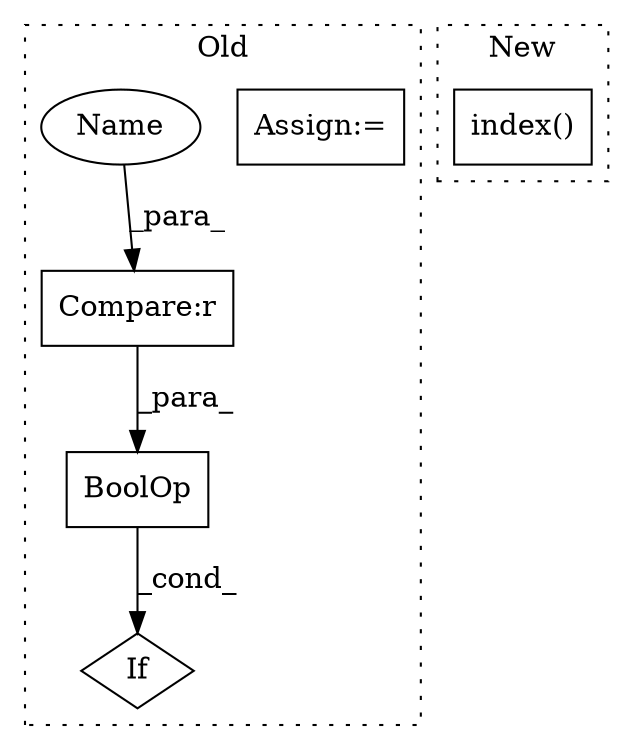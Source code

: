 digraph G {
subgraph cluster0 {
1 [label="BoolOp" a="72" s="1957" l="23" shape="box"];
3 [label="If" a="96" s="1957" l="0" shape="diamond"];
4 [label="Compare:r" a="40" s="1969" l="11" shape="box"];
5 [label="Assign:=" a="68" s="1928" l="3" shape="box"];
6 [label="Name" a="87" s="1969" l="3" shape="ellipse"];
label = "Old";
style="dotted";
}
subgraph cluster1 {
2 [label="index()" a="75" s="1134,1158" l="18,1" shape="box"];
label = "New";
style="dotted";
}
1 -> 3 [label="_cond_"];
4 -> 1 [label="_para_"];
6 -> 4 [label="_para_"];
}